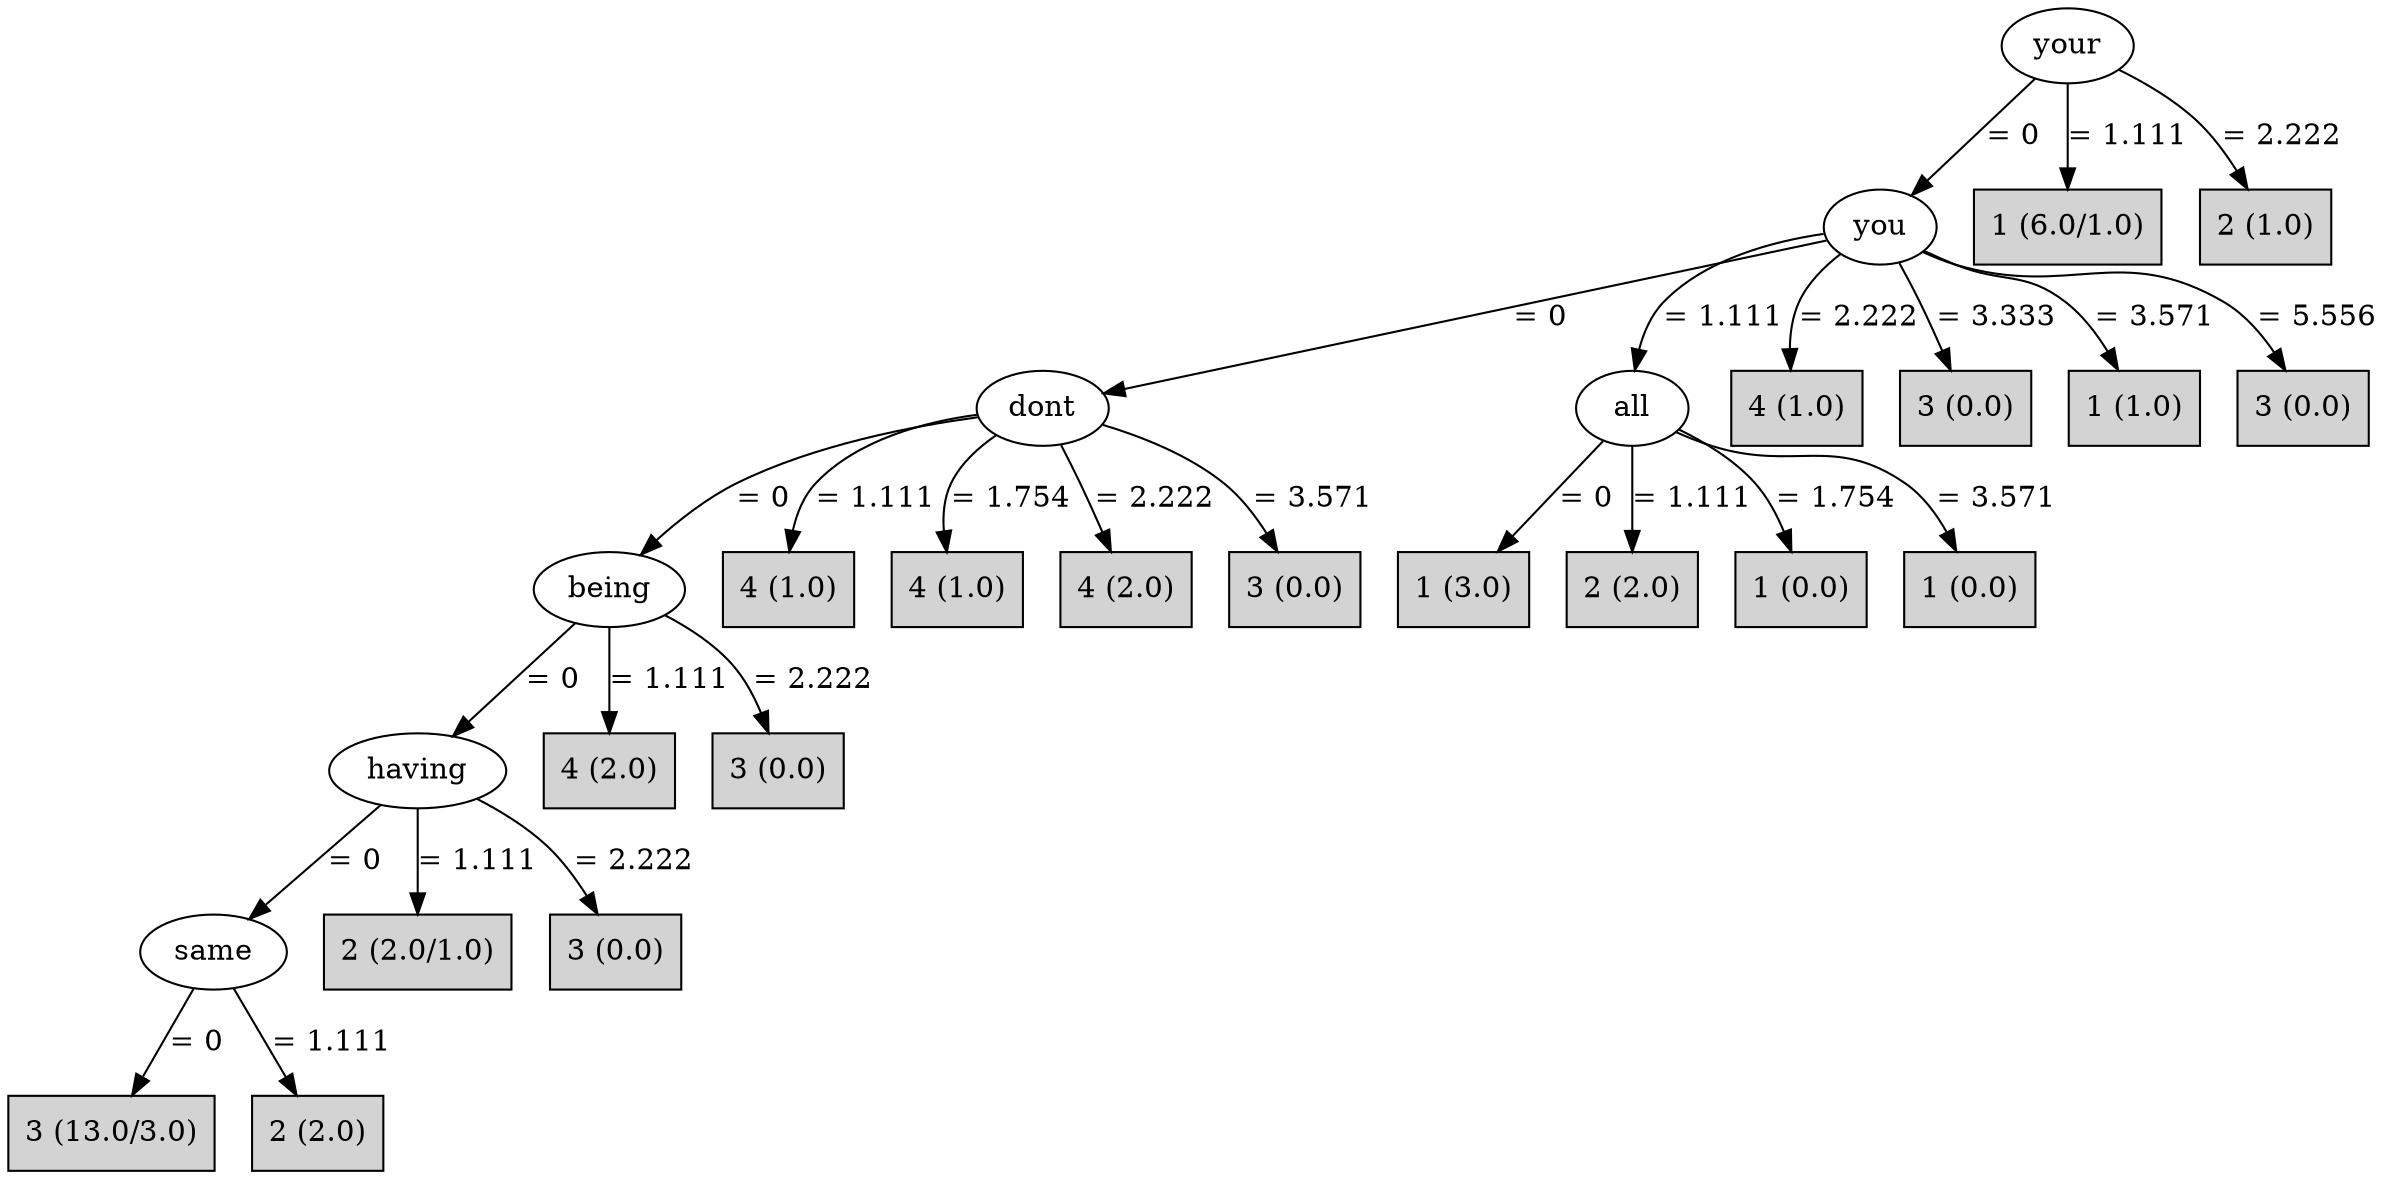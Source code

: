 digraph J48Tree {
N0 [label="your" ]
N0->N1 [label="= 0"]
N1 [label="you" ]
N1->N2 [label="= 0"]
N2 [label="dont" ]
N2->N3 [label="= 0"]
N3 [label="being" ]
N3->N4 [label="= 0"]
N4 [label="having" ]
N4->N5 [label="= 0"]
N5 [label="same" ]
N5->N6 [label="= 0"]
N6 [label="3 (13.0/3.0)" shape=box style=filled ]
N5->N7 [label="= 1.111"]
N7 [label="2 (2.0)" shape=box style=filled ]
N4->N8 [label="= 1.111"]
N8 [label="2 (2.0/1.0)" shape=box style=filled ]
N4->N9 [label="= 2.222"]
N9 [label="3 (0.0)" shape=box style=filled ]
N3->N10 [label="= 1.111"]
N10 [label="4 (2.0)" shape=box style=filled ]
N3->N11 [label="= 2.222"]
N11 [label="3 (0.0)" shape=box style=filled ]
N2->N12 [label="= 1.111"]
N12 [label="4 (1.0)" shape=box style=filled ]
N2->N13 [label="= 1.754"]
N13 [label="4 (1.0)" shape=box style=filled ]
N2->N14 [label="= 2.222"]
N14 [label="4 (2.0)" shape=box style=filled ]
N2->N15 [label="= 3.571"]
N15 [label="3 (0.0)" shape=box style=filled ]
N1->N16 [label="= 1.111"]
N16 [label="all" ]
N16->N17 [label="= 0"]
N17 [label="1 (3.0)" shape=box style=filled ]
N16->N18 [label="= 1.111"]
N18 [label="2 (2.0)" shape=box style=filled ]
N16->N19 [label="= 1.754"]
N19 [label="1 (0.0)" shape=box style=filled ]
N16->N20 [label="= 3.571"]
N20 [label="1 (0.0)" shape=box style=filled ]
N1->N21 [label="= 2.222"]
N21 [label="4 (1.0)" shape=box style=filled ]
N1->N22 [label="= 3.333"]
N22 [label="3 (0.0)" shape=box style=filled ]
N1->N23 [label="= 3.571"]
N23 [label="1 (1.0)" shape=box style=filled ]
N1->N24 [label="= 5.556"]
N24 [label="3 (0.0)" shape=box style=filled ]
N0->N25 [label="= 1.111"]
N25 [label="1 (6.0/1.0)" shape=box style=filled ]
N0->N26 [label="= 2.222"]
N26 [label="2 (1.0)" shape=box style=filled ]
}
